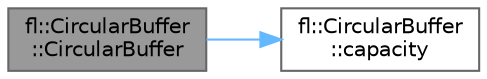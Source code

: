 digraph "fl::CircularBuffer::CircularBuffer"
{
 // INTERACTIVE_SVG=YES
 // LATEX_PDF_SIZE
  bgcolor="transparent";
  edge [fontname=Helvetica,fontsize=10,labelfontname=Helvetica,labelfontsize=10];
  node [fontname=Helvetica,fontsize=10,shape=box,height=0.2,width=0.4];
  rankdir="LR";
  Node1 [id="Node000001",label="fl::CircularBuffer\l::CircularBuffer",height=0.2,width=0.4,color="gray40", fillcolor="grey60", style="filled", fontcolor="black",tooltip=" "];
  Node1 -> Node2 [id="edge1_Node000001_Node000002",color="steelblue1",style="solid",tooltip=" "];
  Node2 [id="Node000002",label="fl::CircularBuffer\l::capacity",height=0.2,width=0.4,color="grey40", fillcolor="white", style="filled",URL="$d2/d4f/classfl_1_1_circular_buffer_a61c5530adcc76b18b8ce74180511b934.html#a61c5530adcc76b18b8ce74180511b934",tooltip=" "];
}
